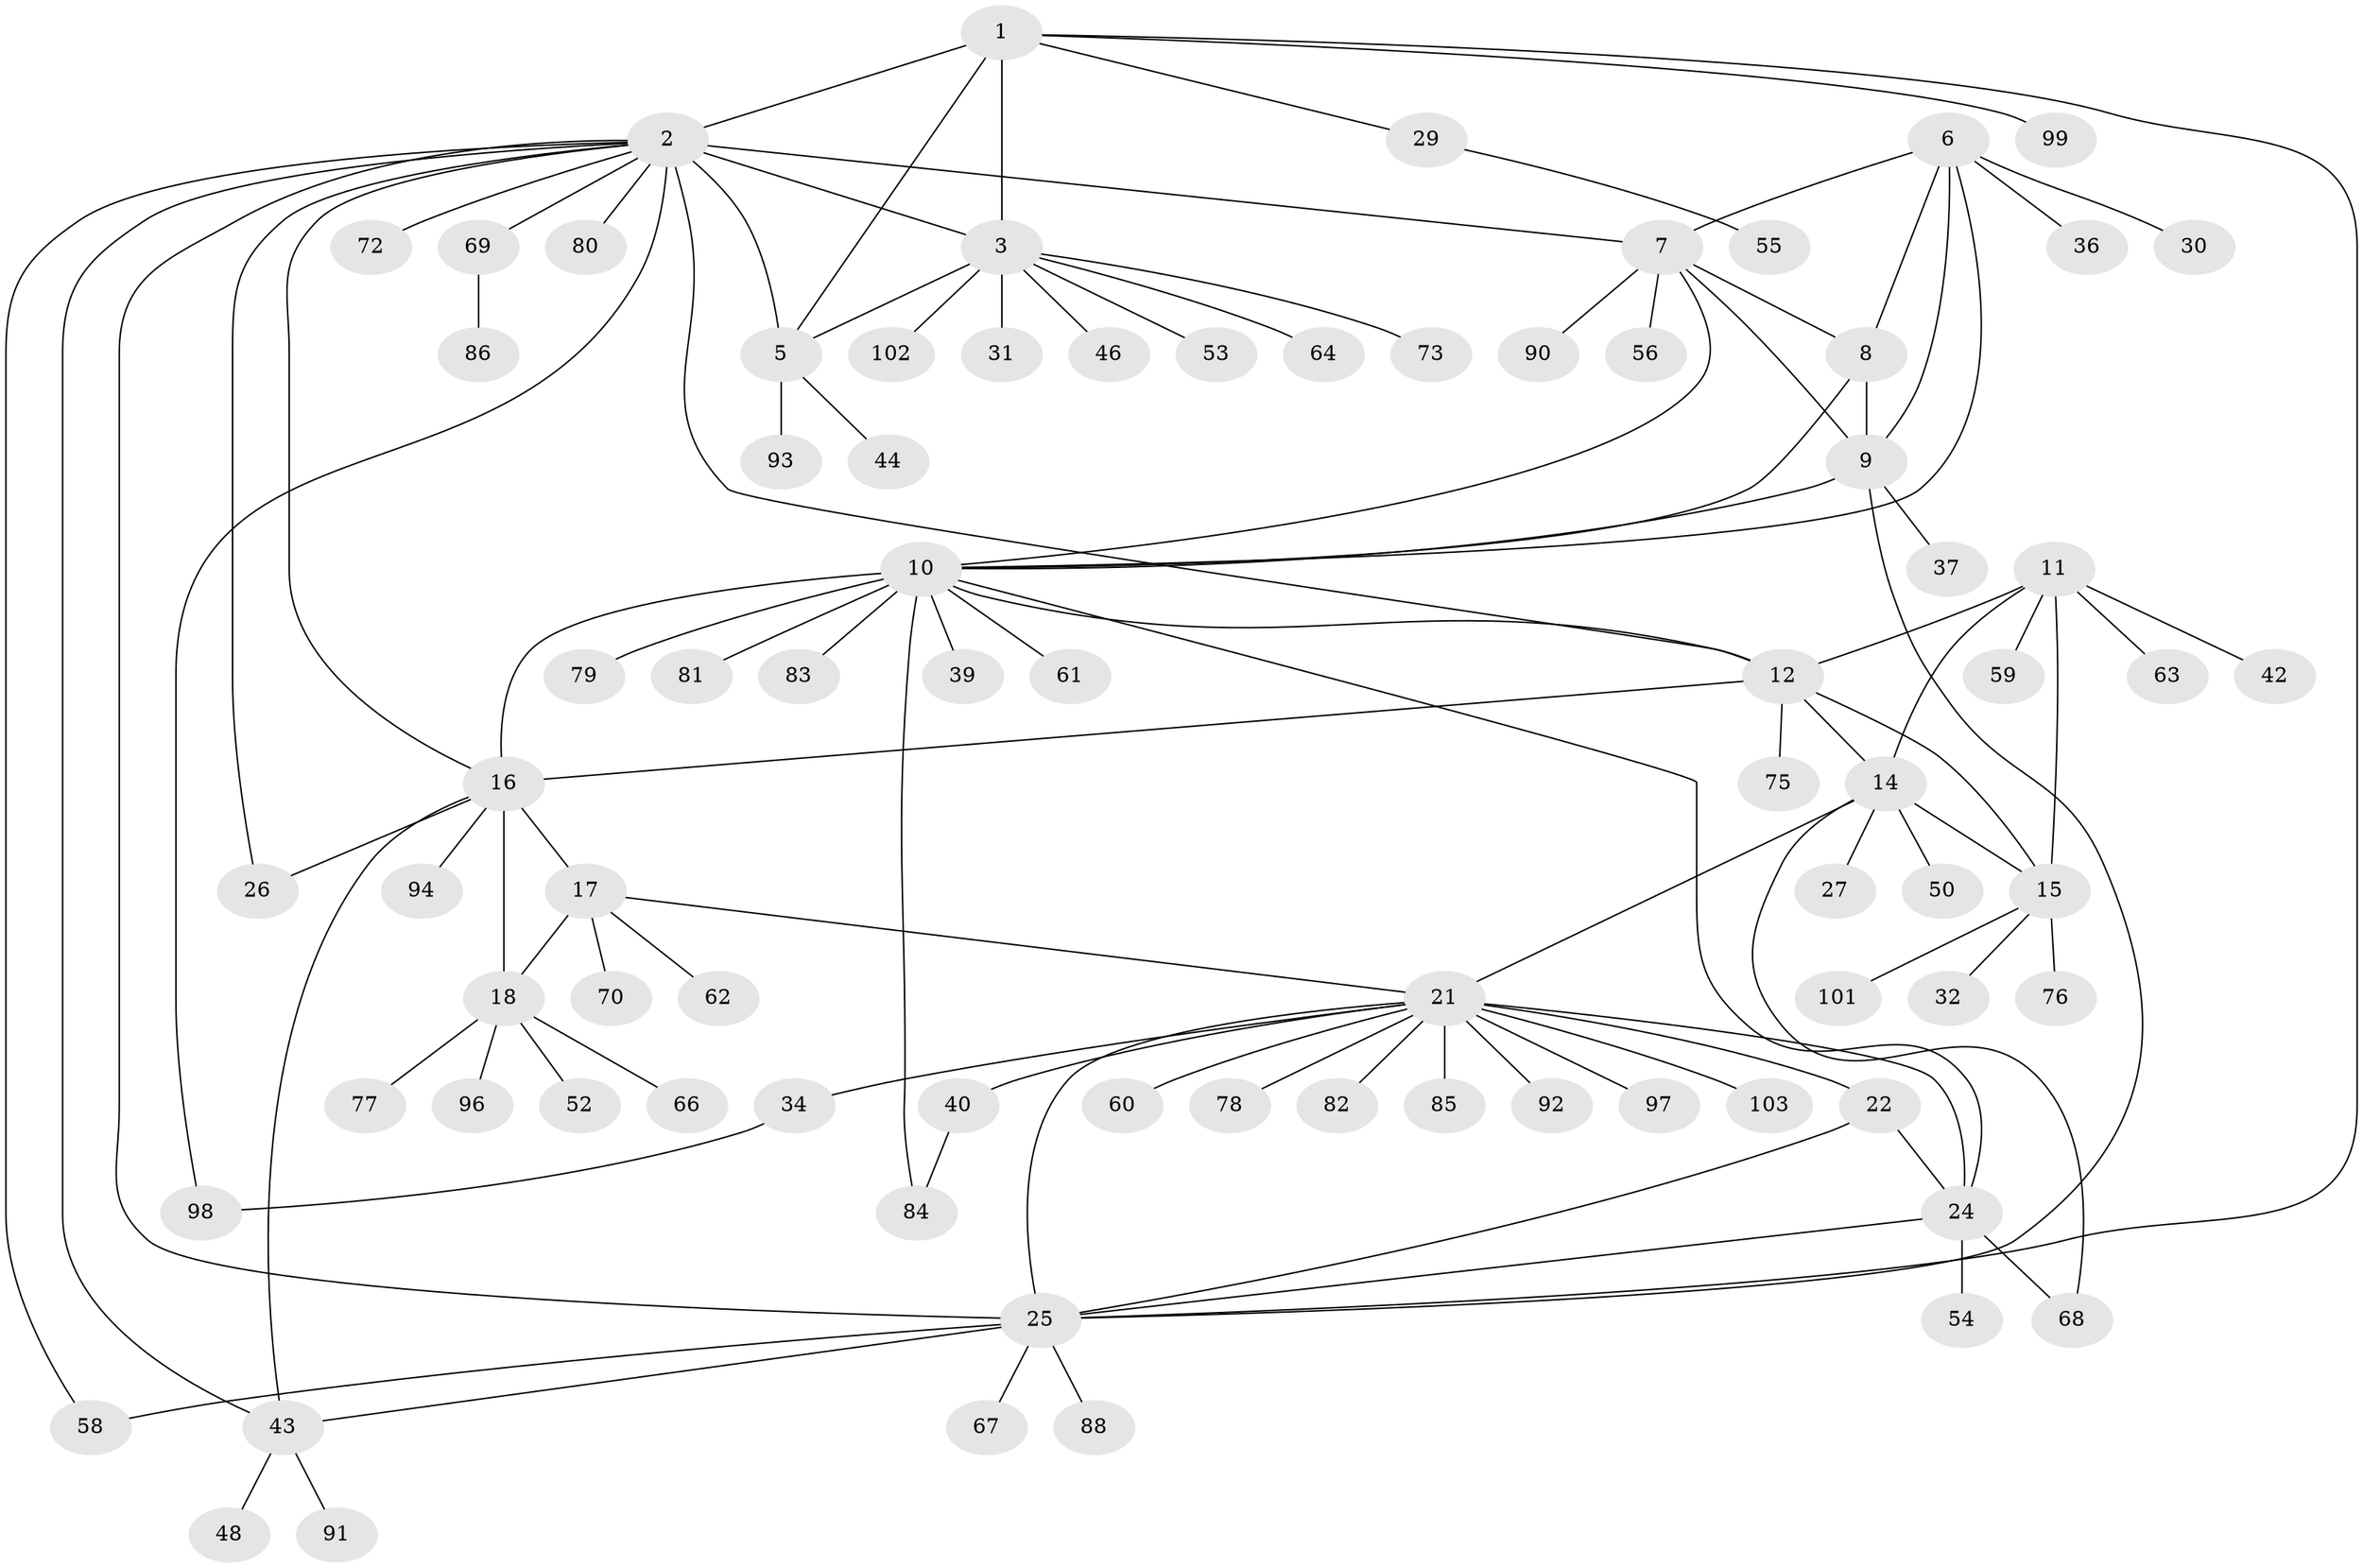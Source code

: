 // original degree distribution, {8: 0.05825242718446602, 14: 0.019417475728155338, 11: 0.009708737864077669, 5: 0.038834951456310676, 7: 0.038834951456310676, 4: 0.019417475728155338, 6: 0.02912621359223301, 9: 0.019417475728155338, 12: 0.009708737864077669, 10: 0.009708737864077669, 2: 0.11650485436893204, 1: 0.6116504854368932, 3: 0.019417475728155338}
// Generated by graph-tools (version 1.1) at 2025/11/02/27/25 16:11:37]
// undirected, 81 vertices, 111 edges
graph export_dot {
graph [start="1"]
  node [color=gray90,style=filled];
  1 [super="+51"];
  2 [super="+4"];
  3 [super="+65"];
  5 [super="+45"];
  6 [super="+95"];
  7 [super="+33"];
  8;
  9 [super="+49"];
  10 [super="+35"];
  11 [super="+28"];
  12 [super="+13"];
  14 [super="+57"];
  15 [super="+71"];
  16 [super="+19"];
  17 [super="+47"];
  18 [super="+20"];
  21 [super="+23"];
  22;
  24 [super="+87"];
  25 [super="+38"];
  26;
  27;
  29;
  30;
  31;
  32;
  34 [super="+89"];
  36;
  37;
  39 [super="+41"];
  40;
  42;
  43 [super="+74"];
  44;
  46;
  48;
  50;
  52;
  53;
  54;
  55;
  56;
  58;
  59;
  60;
  61;
  62;
  63;
  64;
  66;
  67;
  68;
  69;
  70;
  72;
  73;
  75;
  76 [super="+100"];
  77;
  78;
  79;
  80;
  81;
  82;
  83;
  84;
  85;
  86;
  88;
  90;
  91;
  92;
  93;
  94;
  96;
  97;
  98;
  99;
  101;
  102;
  103;
  1 -- 2 [weight=2];
  1 -- 3;
  1 -- 5;
  1 -- 25;
  1 -- 29;
  1 -- 99;
  2 -- 3 [weight=2];
  2 -- 5 [weight=2];
  2 -- 7;
  2 -- 26;
  2 -- 58;
  2 -- 69;
  2 -- 72;
  2 -- 80;
  2 -- 98;
  2 -- 12;
  2 -- 16;
  2 -- 43;
  2 -- 25;
  3 -- 5;
  3 -- 31;
  3 -- 46;
  3 -- 53;
  3 -- 64;
  3 -- 73;
  3 -- 102;
  5 -- 44;
  5 -- 93;
  6 -- 7;
  6 -- 8;
  6 -- 9;
  6 -- 10;
  6 -- 30;
  6 -- 36;
  7 -- 8;
  7 -- 9;
  7 -- 10;
  7 -- 56;
  7 -- 90;
  8 -- 9;
  8 -- 10;
  9 -- 10;
  9 -- 37;
  9 -- 25;
  10 -- 16;
  10 -- 24;
  10 -- 39;
  10 -- 61;
  10 -- 79;
  10 -- 81;
  10 -- 83;
  10 -- 84;
  10 -- 12;
  11 -- 12 [weight=2];
  11 -- 14;
  11 -- 15;
  11 -- 42;
  11 -- 59;
  11 -- 63;
  12 -- 14 [weight=2];
  12 -- 15 [weight=2];
  12 -- 75;
  12 -- 16;
  14 -- 15;
  14 -- 21;
  14 -- 27;
  14 -- 50;
  14 -- 68;
  15 -- 32;
  15 -- 76;
  15 -- 101;
  16 -- 17 [weight=2];
  16 -- 18 [weight=4];
  16 -- 43;
  16 -- 26;
  16 -- 94;
  17 -- 18 [weight=2];
  17 -- 21;
  17 -- 62;
  17 -- 70;
  18 -- 66;
  18 -- 77;
  18 -- 96;
  18 -- 52;
  21 -- 22 [weight=2];
  21 -- 24 [weight=2];
  21 -- 25 [weight=2];
  21 -- 34;
  21 -- 40;
  21 -- 60;
  21 -- 78;
  21 -- 82;
  21 -- 85;
  21 -- 97;
  21 -- 103;
  21 -- 92;
  22 -- 24;
  22 -- 25;
  24 -- 25;
  24 -- 54;
  24 -- 68;
  25 -- 43;
  25 -- 58;
  25 -- 67;
  25 -- 88;
  29 -- 55;
  34 -- 98;
  40 -- 84;
  43 -- 48;
  43 -- 91;
  69 -- 86;
}
